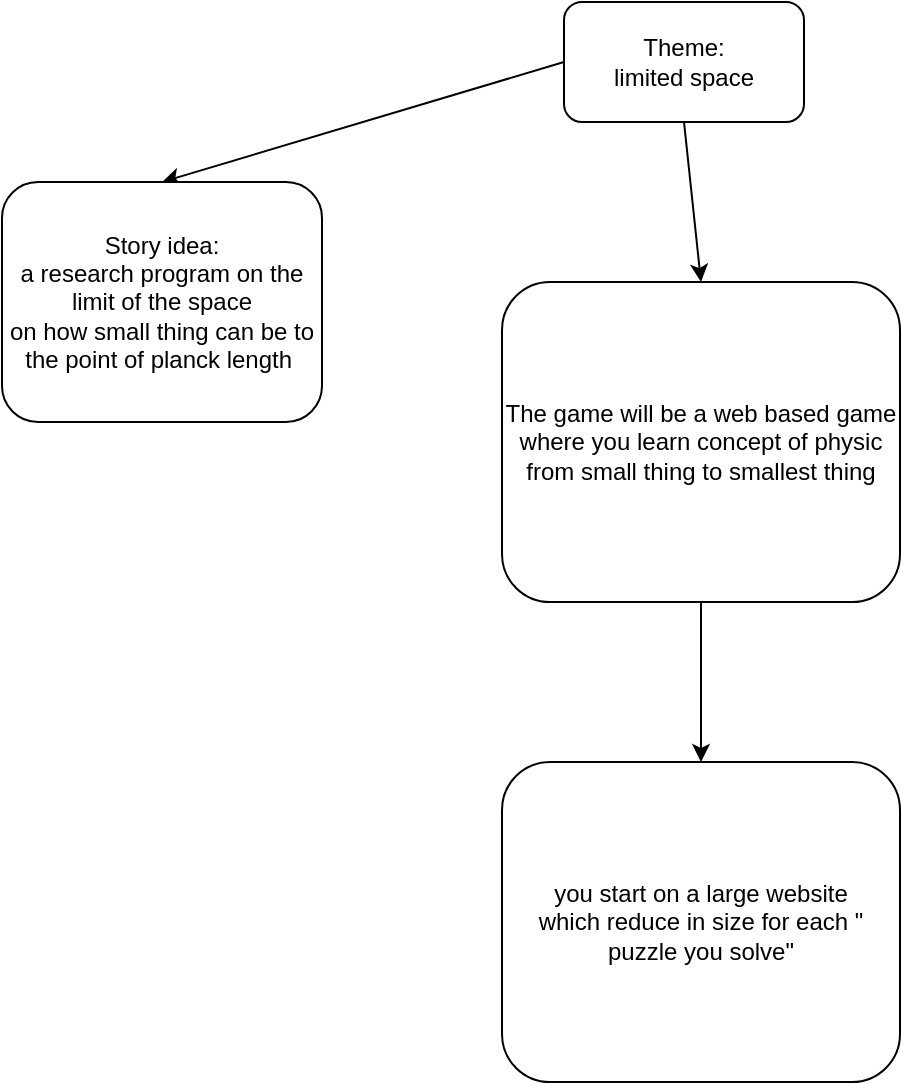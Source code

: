 <mxfile>
    <diagram id="xFVRsg5S5h1XB0ijfIcT" name="Page-1">
        <mxGraphModel dx="1424" dy="756" grid="1" gridSize="10" guides="1" tooltips="1" connect="1" arrows="1" fold="1" page="1" pageScale="1" pageWidth="850" pageHeight="1100" math="0" shadow="0">
            <root>
                <mxCell id="0"/>
                <mxCell id="1" parent="0"/>
                <mxCell id="6" style="edgeStyle=none;html=1;exitX=0.5;exitY=1;exitDx=0;exitDy=0;entryX=0.5;entryY=0;entryDx=0;entryDy=0;" edge="1" parent="1" source="2" target="4">
                    <mxGeometry relative="1" as="geometry"/>
                </mxCell>
                <mxCell id="7" style="edgeStyle=none;html=1;exitX=0;exitY=0.5;exitDx=0;exitDy=0;entryX=0.5;entryY=0;entryDx=0;entryDy=0;" edge="1" parent="1" source="2" target="3">
                    <mxGeometry relative="1" as="geometry"/>
                </mxCell>
                <mxCell id="2" value="Theme: &lt;br&gt;limited space" style="rounded=1;whiteSpace=wrap;html=1;" vertex="1" parent="1">
                    <mxGeometry x="321" y="110" width="120" height="60" as="geometry"/>
                </mxCell>
                <mxCell id="3" value="Story idea:&lt;br&gt;a research program on the limit of the space&lt;br&gt;on how small thing can be to the point of planck length&amp;nbsp;" style="rounded=1;whiteSpace=wrap;html=1;" vertex="1" parent="1">
                    <mxGeometry x="40" y="200" width="160" height="120" as="geometry"/>
                </mxCell>
                <mxCell id="8" style="edgeStyle=none;html=1;exitX=0.5;exitY=1;exitDx=0;exitDy=0;entryX=0.5;entryY=0;entryDx=0;entryDy=0;" edge="1" parent="1" source="4" target="5">
                    <mxGeometry relative="1" as="geometry"/>
                </mxCell>
                <mxCell id="4" value="The game will be a web based game where you learn concept of physic from small thing to smallest thing" style="rounded=1;whiteSpace=wrap;html=1;" vertex="1" parent="1">
                    <mxGeometry x="290" y="250" width="199" height="160" as="geometry"/>
                </mxCell>
                <mxCell id="5" value="you start on a large website&lt;br&gt;which reduce in size for each &quot;&lt;br&gt;puzzle you solve&quot;" style="rounded=1;whiteSpace=wrap;html=1;" vertex="1" parent="1">
                    <mxGeometry x="290" y="490" width="199" height="160" as="geometry"/>
                </mxCell>
            </root>
        </mxGraphModel>
    </diagram>
</mxfile>